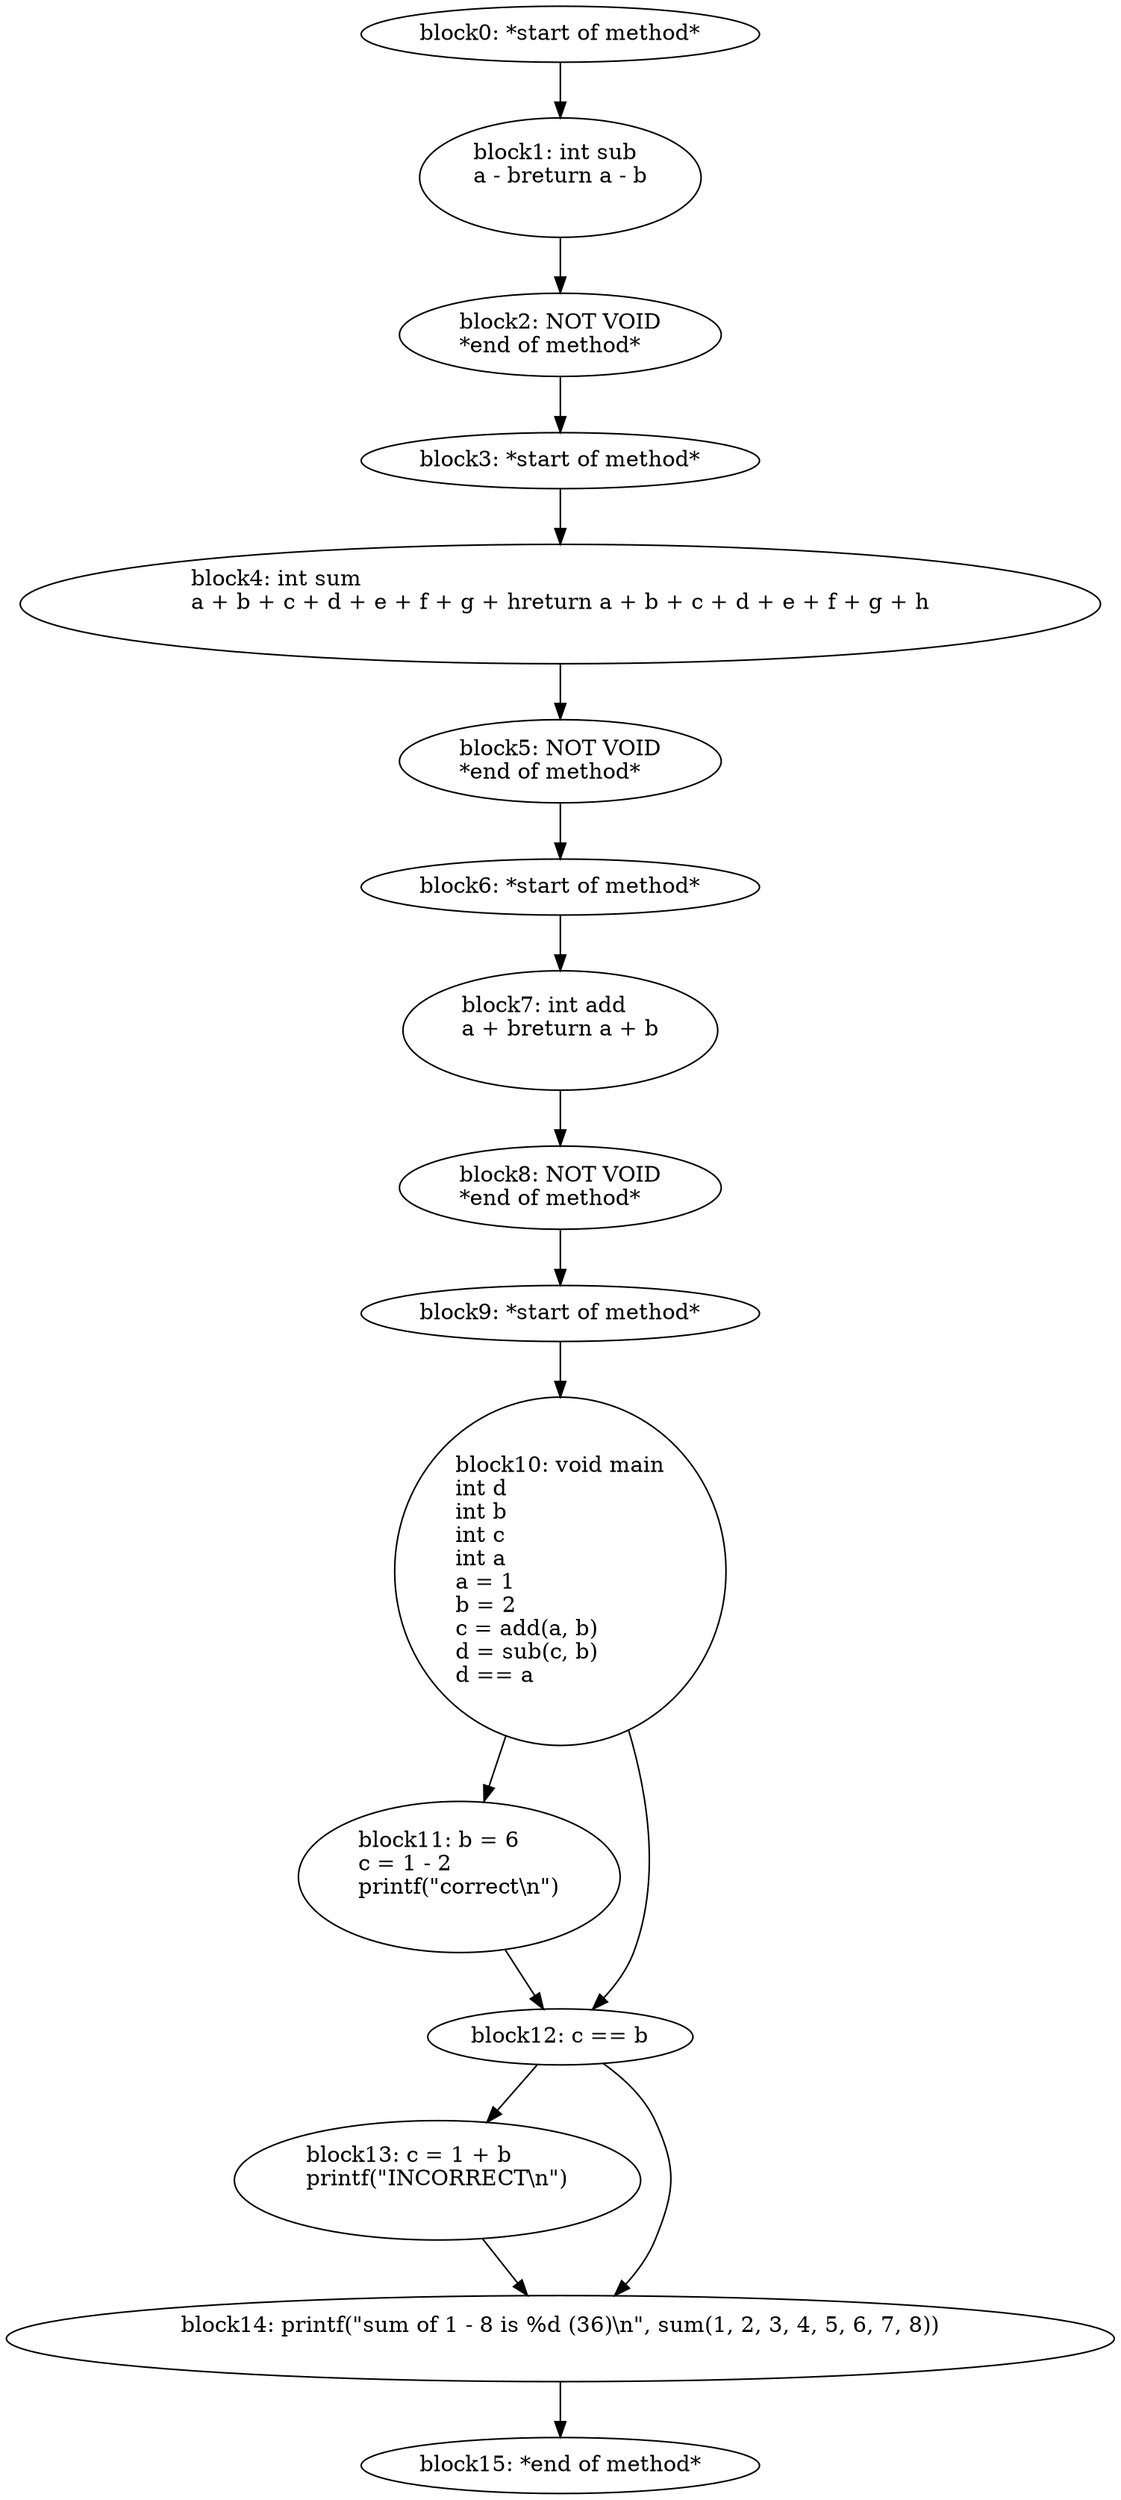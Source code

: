 digraph G {
  block0 [ label="block0: *start\ of\ method*\l" ];
  block1 [ label="block1: int\ sub\la\ -\ breturn\ a\ -\ b\l\l" ];
  block2 [ label="block2: NOT\ VOID\l*end\ of\ method*\l" ];
  block3 [ label="block3: *start\ of\ method*\l" ];
  block4 [ label="block4: int\ sum\la\ +\ b\ +\ c\ +\ d\ +\ e\ +\ f\ +\ g\ +\ hreturn\ a\ +\ b\ +\ c\ +\ d\ +\ e\ +\ f\ +\ g\ +\ h\l\l" ];
  block5 [ label="block5: NOT\ VOID\l*end\ of\ method*\l" ];
  block6 [ label="block6: *start\ of\ method*\l" ];
  block7 [ label="block7: int\ add\la\ +\ breturn\ a\ +\ b\l\l" ];
  block8 [ label="block8: NOT\ VOID\l*end\ of\ method*\l" ];
  block9 [ label="block9: *start\ of\ method*\l" ];
  block10 [ label="block10: void\ main\lint\ d\lint\ b\lint\ c\lint\ a\la\ =\ 1\lb\ =\ 2\lc\ =\ add\(a\,\ b\)\ld\ =\ sub\(c\,\ b\)\ld\ ==\ a\l" ];
  block11 [ label="block11: b\ =\ 6\lc\ =\ 1\ -\ 2\lprintf\(\"correct\\n\"\)\l\l" ];
  block12 [ label="block12: c\ ==\ b\l" ];
  block13 [ label="block13: c\ =\ 1\ +\ b\lprintf\(\"INCORRECT\\n\"\)\l\l" ];
  block14 [ label="block14: printf\(\"sum\ of\ 1\ -\ 8\ is\ %d\ \(36\)\\n\"\,\ sum\(1\,\ 2\,\ 3\,\ 4\,\ 5\,\ 6\,\ 7\,\ 8\)\)\l\l" ];
  block15 [ label="block15: *end\ of\ method*\l" ];
  block0 -> block1;
  block1 -> block2;
  block2 -> block3;
  block3 -> block4;
  block4 -> block5;
  block5 -> block6;
  block6 -> block7;
  block7 -> block8;
  block8 -> block9;
  block9 -> block10;
  block10 -> block11;
  block11 -> block12;
  block12 -> block13;
  block13 -> block14;
  block14 -> block15;
  block12 -> block14;
  block10 -> block12;
}
